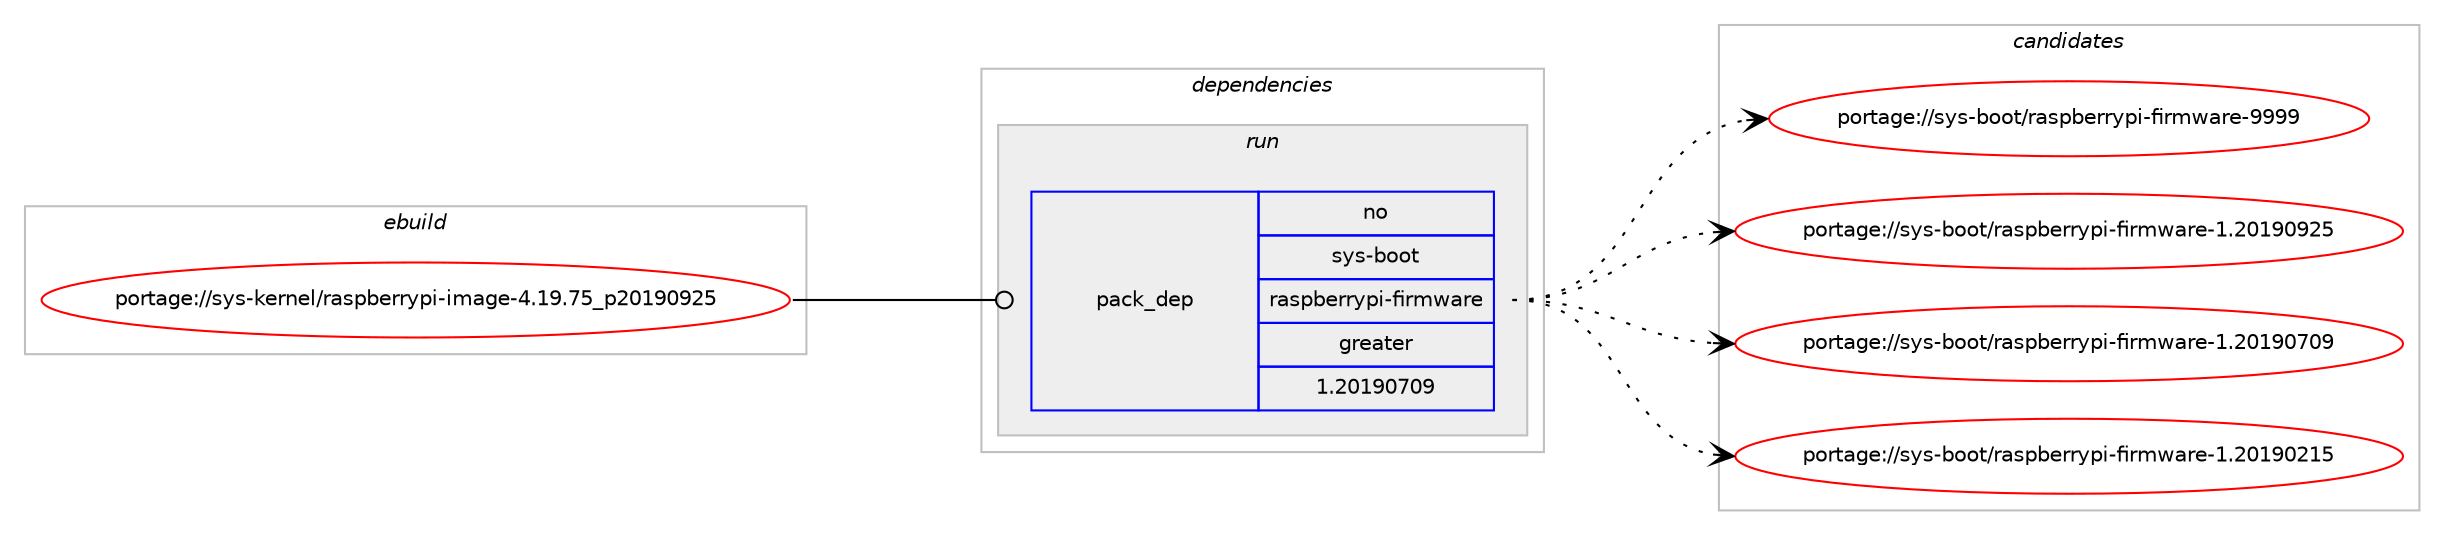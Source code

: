 digraph prolog {

# *************
# Graph options
# *************

newrank=true;
concentrate=true;
compound=true;
graph [rankdir=LR,fontname=Helvetica,fontsize=10,ranksep=1.5];#, ranksep=2.5, nodesep=0.2];
edge  [arrowhead=vee];
node  [fontname=Helvetica,fontsize=10];

# **********
# The ebuild
# **********

subgraph cluster_leftcol {
color=gray;
rank=same;
label=<<i>ebuild</i>>;
id [label="portage://sys-kernel/raspberrypi-image-4.19.75_p20190925", color=red, width=4, href="../sys-kernel/raspberrypi-image-4.19.75_p20190925.svg"];
}

# ****************
# The dependencies
# ****************

subgraph cluster_midcol {
color=gray;
label=<<i>dependencies</i>>;
subgraph cluster_compile {
fillcolor="#eeeeee";
style=filled;
label=<<i>compile</i>>;
}
subgraph cluster_compileandrun {
fillcolor="#eeeeee";
style=filled;
label=<<i>compile and run</i>>;
}
subgraph cluster_run {
fillcolor="#eeeeee";
style=filled;
label=<<i>run</i>>;
subgraph pack2966 {
dependency3559 [label=<<TABLE BORDER="0" CELLBORDER="1" CELLSPACING="0" CELLPADDING="4" WIDTH="220"><TR><TD ROWSPAN="6" CELLPADDING="30">pack_dep</TD></TR><TR><TD WIDTH="110">no</TD></TR><TR><TD>sys-boot</TD></TR><TR><TD>raspberrypi-firmware</TD></TR><TR><TD>greater</TD></TR><TR><TD>1.20190709</TD></TR></TABLE>>, shape=none, color=blue];
}
id:e -> dependency3559:w [weight=20,style="solid",arrowhead="odot"];
}
}

# **************
# The candidates
# **************

subgraph cluster_choices {
rank=same;
color=gray;
label=<<i>candidates</i>>;

subgraph choice2966 {
color=black;
nodesep=1;
choice115121115459811111111647114971151129810111411412111210545102105114109119971141014557575757 [label="portage://sys-boot/raspberrypi-firmware-9999", color=red, width=4,href="../sys-boot/raspberrypi-firmware-9999.svg"];
choice115121115459811111111647114971151129810111411412111210545102105114109119971141014549465048495748575053 [label="portage://sys-boot/raspberrypi-firmware-1.20190925", color=red, width=4,href="../sys-boot/raspberrypi-firmware-1.20190925.svg"];
choice115121115459811111111647114971151129810111411412111210545102105114109119971141014549465048495748554857 [label="portage://sys-boot/raspberrypi-firmware-1.20190709", color=red, width=4,href="../sys-boot/raspberrypi-firmware-1.20190709.svg"];
choice115121115459811111111647114971151129810111411412111210545102105114109119971141014549465048495748504953 [label="portage://sys-boot/raspberrypi-firmware-1.20190215", color=red, width=4,href="../sys-boot/raspberrypi-firmware-1.20190215.svg"];
dependency3559:e -> choice115121115459811111111647114971151129810111411412111210545102105114109119971141014557575757:w [style=dotted,weight="100"];
dependency3559:e -> choice115121115459811111111647114971151129810111411412111210545102105114109119971141014549465048495748575053:w [style=dotted,weight="100"];
dependency3559:e -> choice115121115459811111111647114971151129810111411412111210545102105114109119971141014549465048495748554857:w [style=dotted,weight="100"];
dependency3559:e -> choice115121115459811111111647114971151129810111411412111210545102105114109119971141014549465048495748504953:w [style=dotted,weight="100"];
}
}

}
